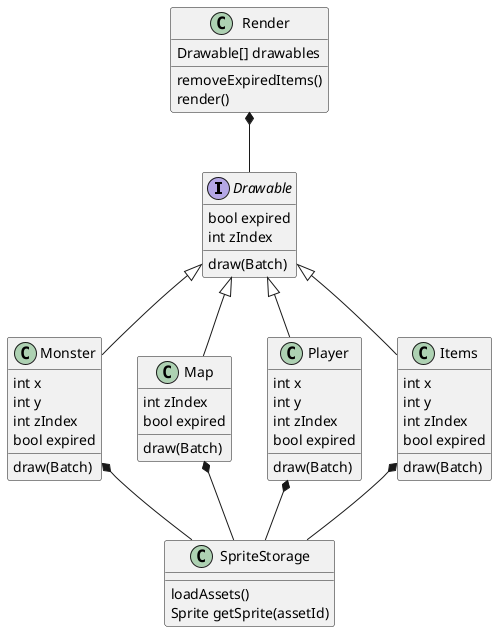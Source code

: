 @startuml

interface Drawable {
    bool expired
    int zIndex
    draw(Batch)
}

class Render {
    Drawable[] drawables
    removeExpiredItems()
    render()
}

class Monster {
    int x
    int y
    int zIndex
    bool expired
    draw(Batch)
}

class Map {
    int zIndex
    bool expired
    draw(Batch)
}

class Player {
    int x
    int y
    int zIndex
    bool expired
    draw(Batch)
}

class Items {
    int x
    int y
    int zIndex
    bool expired
    draw(Batch)
}

class SpriteStorage {
    loadAssets()
    Sprite getSprite(assetId)
}

Render *-- Drawable

Drawable <|-- Monster
Drawable <|-- Map
Drawable <|-- Player
Drawable <|-- Items

Monster *-- SpriteStorage

Map *-- SpriteStorage

Items *-- SpriteStorage

Player *-- SpriteStorage

@enduml